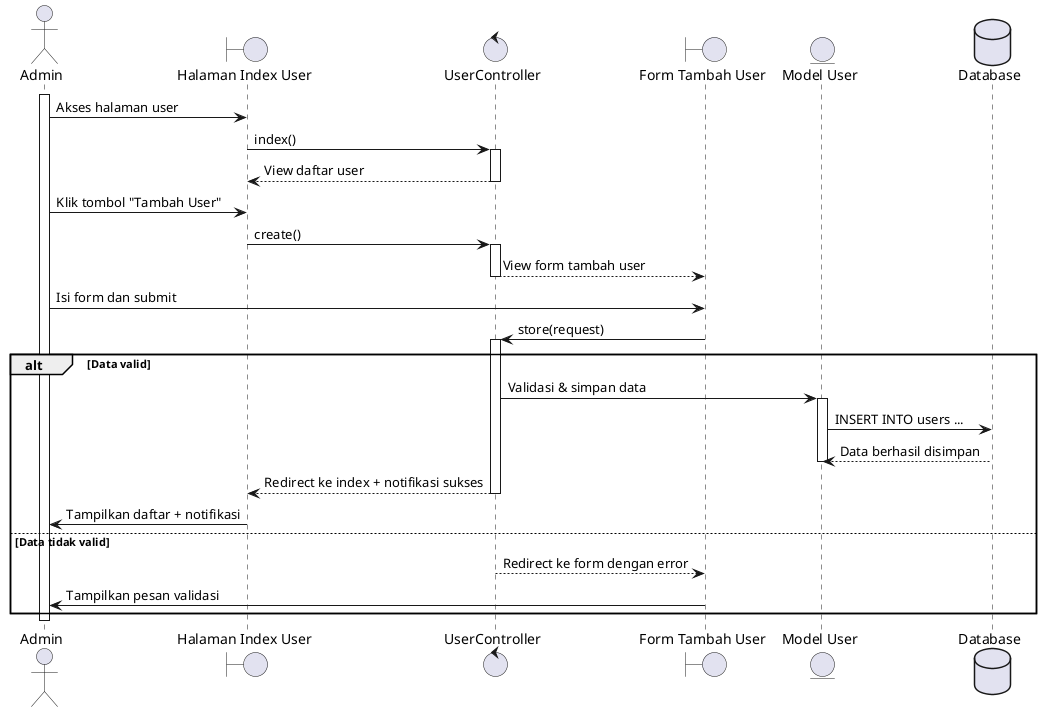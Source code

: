 @startuml
actor Admin

boundary "Halaman Index User" as UserIndex
control "UserController" as Controller
boundary "Form Tambah User" as UserForm
entity "Model User" as UserModel
database "Database" as DB

activate Admin
Admin -> UserIndex: Akses halaman user
UserIndex -> Controller: index()
activate Controller
Controller --> UserIndex: View daftar user
deactivate Controller

Admin -> UserIndex: Klik tombol "Tambah User"
UserIndex -> Controller: create()
activate Controller
Controller --> UserForm: View form tambah user
deactivate Controller

Admin -> UserForm: Isi form dan submit
UserForm -> Controller: store(request)
activate Controller

alt Data valid
    Controller -> UserModel: Validasi & simpan data
    activate UserModel
    UserModel -> DB: INSERT INTO users ...
    DB --> UserModel: Data berhasil disimpan
    deactivate UserModel

    Controller --> UserIndex: Redirect ke index + notifikasi sukses
    deactivate Controller
    UserIndex -> Admin: Tampilkan daftar + notifikasi
else Data tidak valid
    Controller --> UserForm: Redirect ke form dengan error
    deactivate Controller
    UserForm -> Admin: Tampilkan pesan validasi
end
deactivate Admin
@enduml
